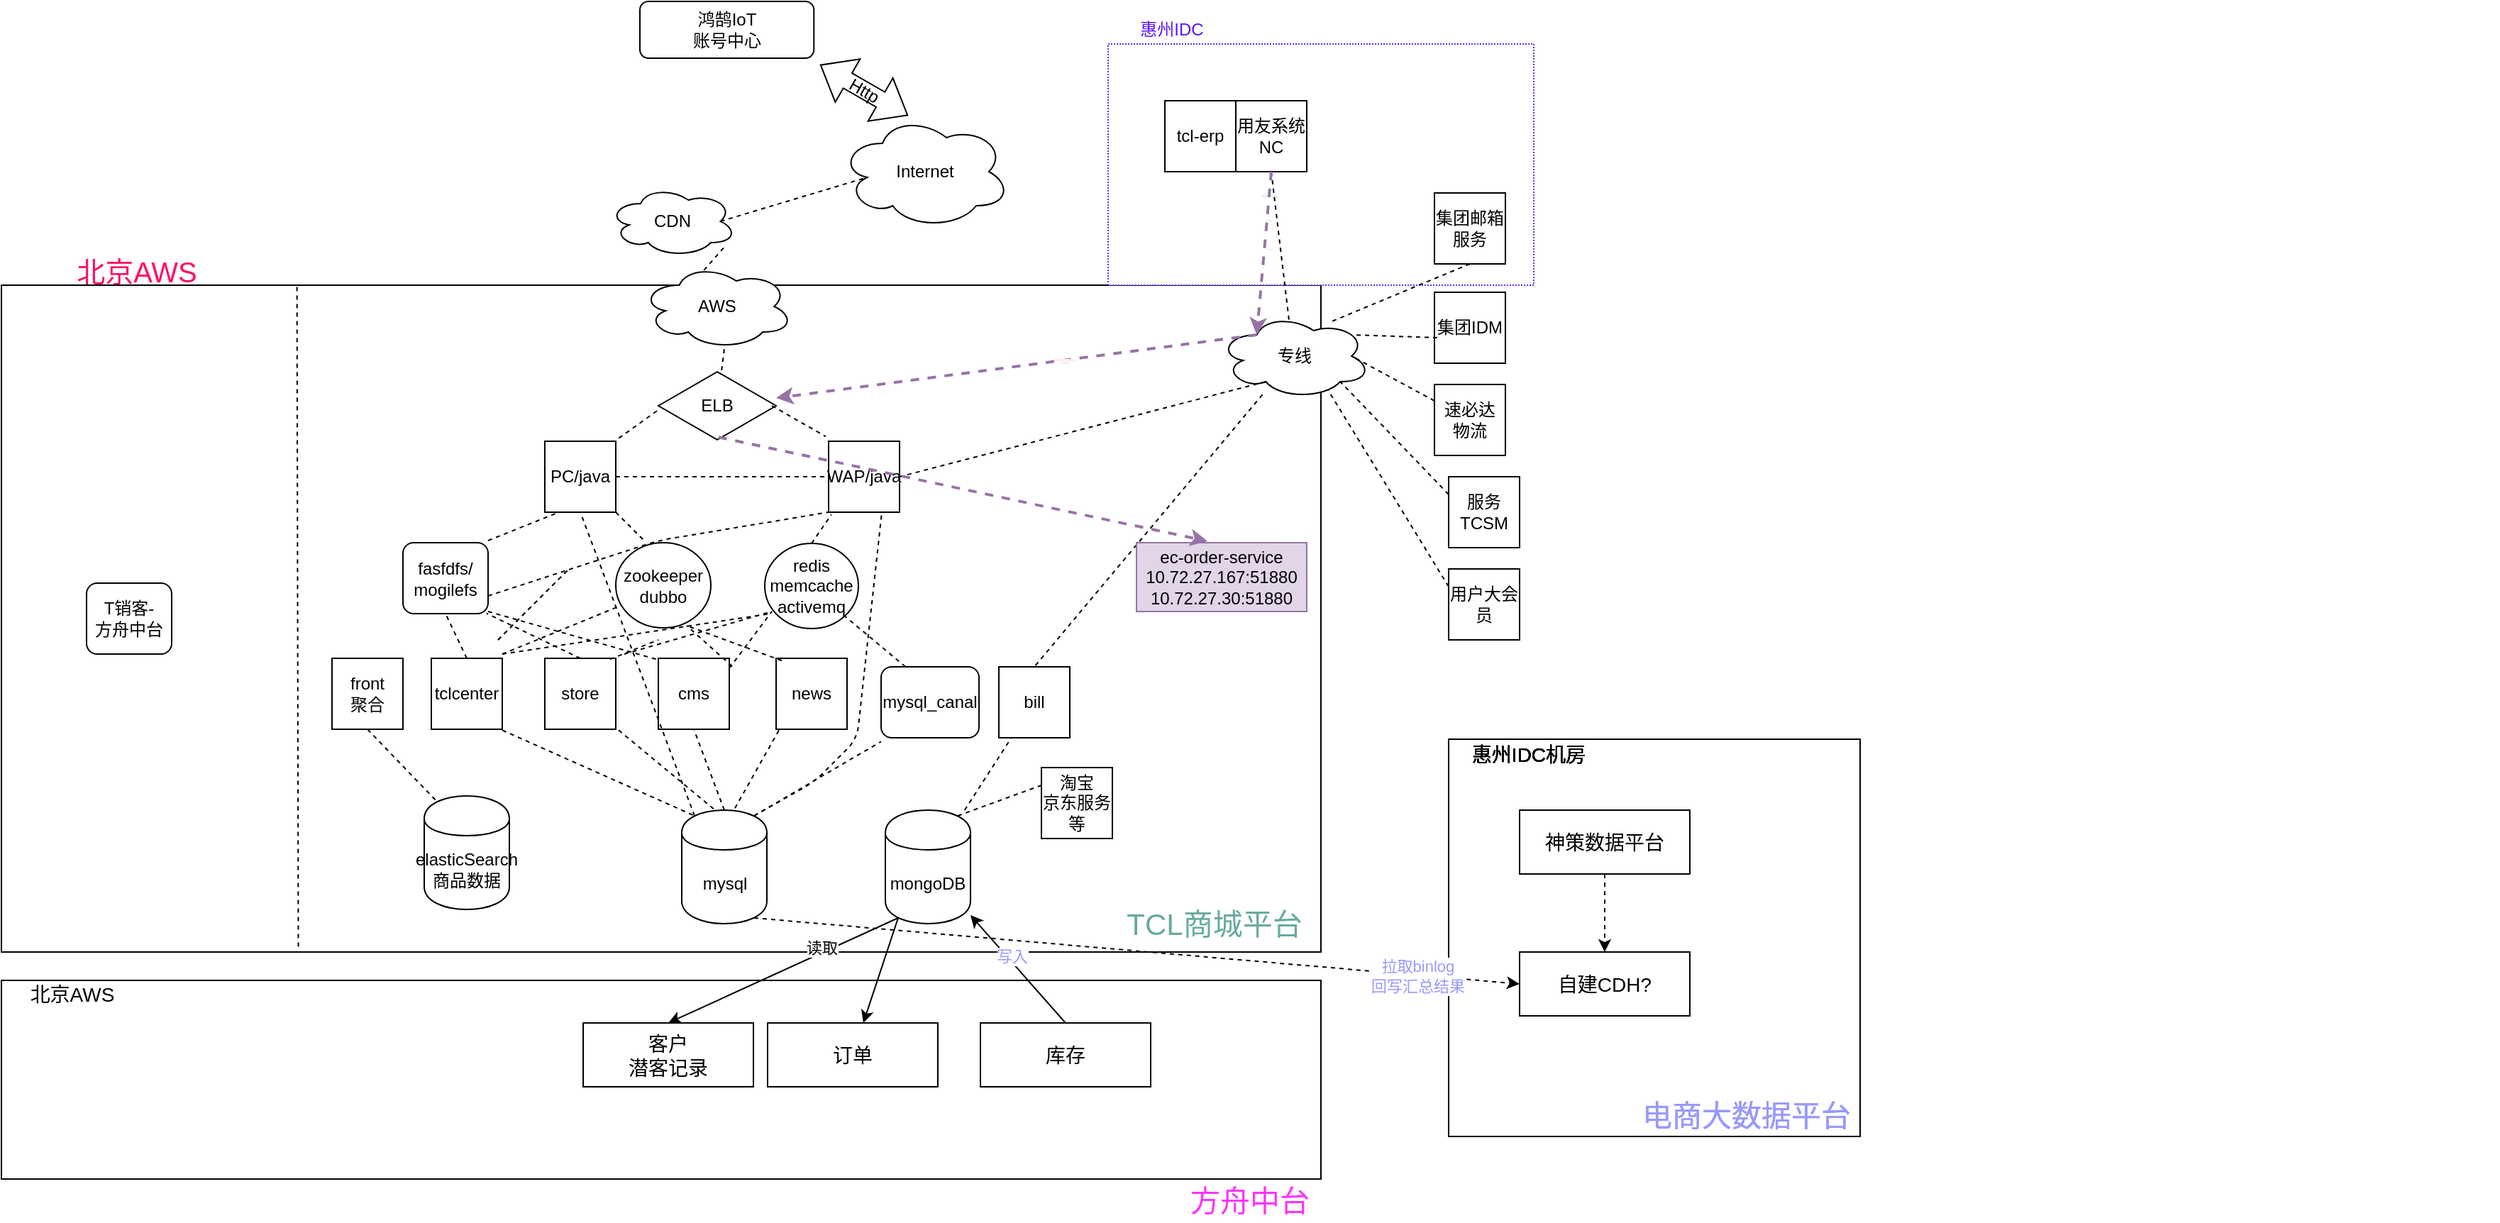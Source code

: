 <mxfile version="14.8.4" type="github">
  <diagram id="k10aq-g7K9LFAS-3bxan" name="Page-1">
    <mxGraphModel dx="3761" dy="762" grid="1" gridSize="10" guides="1" tooltips="1" connect="1" arrows="1" fold="1" page="1" pageScale="1" pageWidth="2339" pageHeight="3300" math="0" shadow="0">
      <root>
        <mxCell id="0" />
        <mxCell id="1" parent="0" />
        <mxCell id="mWQg-c3L3RKxZoz01WHH-6" value="" style="group" vertex="1" connectable="0" parent="1">
          <mxGeometry x="860" y="850" width="630" height="220" as="geometry" />
        </mxCell>
        <mxCell id="mWQg-c3L3RKxZoz01WHH-7" value="" style="group" vertex="1" connectable="0" parent="mWQg-c3L3RKxZoz01WHH-6">
          <mxGeometry x="-110" y="-100" width="300" height="290" as="geometry" />
        </mxCell>
        <mxCell id="mWQg-c3L3RKxZoz01WHH-11" value="客户&lt;br&gt;潜客记录" style="rounded=0;whiteSpace=wrap;html=1;fontSize=14;" vertex="1" parent="mWQg-c3L3RKxZoz01WHH-7">
          <mxGeometry x="132.258" y="62.143" width="38.71" height="93.214" as="geometry" />
        </mxCell>
        <mxCell id="mWQg-c3L3RKxZoz01WHH-14" value="" style="group" vertex="1" connectable="0" parent="mWQg-c3L3RKxZoz01WHH-7">
          <mxGeometry width="300" height="290" as="geometry" />
        </mxCell>
        <mxCell id="mWQg-c3L3RKxZoz01WHH-34" value="" style="group" vertex="1" connectable="0" parent="mWQg-c3L3RKxZoz01WHH-14">
          <mxGeometry width="290" height="290" as="geometry" />
        </mxCell>
        <mxCell id="mWQg-c3L3RKxZoz01WHH-33" value="" style="group" vertex="1" connectable="0" parent="mWQg-c3L3RKxZoz01WHH-34">
          <mxGeometry width="290" height="290" as="geometry" />
        </mxCell>
        <mxCell id="mWQg-c3L3RKxZoz01WHH-8" value="" style="rounded=0;whiteSpace=wrap;html=1;" vertex="1" parent="mWQg-c3L3RKxZoz01WHH-33">
          <mxGeometry y="10" width="290" height="280" as="geometry" />
        </mxCell>
        <mxCell id="mWQg-c3L3RKxZoz01WHH-32" value="惠州IDC机房" style="text;html=1;strokeColor=none;fillColor=none;align=center;verticalAlign=middle;whiteSpace=wrap;rounded=0;fontSize=14;" vertex="1" parent="mWQg-c3L3RKxZoz01WHH-33">
          <mxGeometry x="3.22" width="106.78" height="41.43" as="geometry" />
        </mxCell>
        <mxCell id="mWQg-c3L3RKxZoz01WHH-20" value="&lt;font&gt;电商大数据平台&lt;/font&gt;" style="text;html=1;strokeColor=none;fillColor=none;align=center;verticalAlign=middle;whiteSpace=wrap;rounded=0;fontSize=21;fontColor=#9999FF;" vertex="1" parent="mWQg-c3L3RKxZoz01WHH-34">
          <mxGeometry x="130" y="260" width="160" height="30" as="geometry" />
        </mxCell>
        <mxCell id="mWQg-c3L3RKxZoz01WHH-9" value="惠州IDC机房" style="text;html=1;strokeColor=none;fillColor=none;align=center;verticalAlign=middle;whiteSpace=wrap;rounded=0;fontSize=14;" vertex="1" parent="mWQg-c3L3RKxZoz01WHH-14">
          <mxGeometry x="3.22" width="106.78" height="41.43" as="geometry" />
        </mxCell>
        <mxCell id="mWQg-c3L3RKxZoz01WHH-13" value="&lt;font&gt;电商大数据平台&lt;/font&gt;" style="text;html=1;strokeColor=none;fillColor=none;align=center;verticalAlign=middle;whiteSpace=wrap;rounded=0;fontSize=21;fontColor=#9999FF;" vertex="1" parent="mWQg-c3L3RKxZoz01WHH-14">
          <mxGeometry x="130" y="260" width="160" height="30" as="geometry" />
        </mxCell>
        <mxCell id="mWQg-c3L3RKxZoz01WHH-16" value="惠州IDC机房" style="text;html=1;strokeColor=none;fillColor=none;align=center;verticalAlign=middle;whiteSpace=wrap;rounded=0;fontSize=14;" vertex="1" parent="mWQg-c3L3RKxZoz01WHH-14">
          <mxGeometry x="3.22" width="106.78" height="41.43" as="geometry" />
        </mxCell>
        <mxCell id="mWQg-c3L3RKxZoz01WHH-17" value="惠州IDC机房" style="text;html=1;strokeColor=none;fillColor=none;align=center;verticalAlign=middle;whiteSpace=wrap;rounded=0;fontSize=14;" vertex="1" parent="mWQg-c3L3RKxZoz01WHH-14">
          <mxGeometry x="3.22" width="106.78" height="41.43" as="geometry" />
        </mxCell>
        <mxCell id="mWQg-c3L3RKxZoz01WHH-18" value="&lt;font&gt;电商大数据平台&lt;/font&gt;" style="text;html=1;strokeColor=none;fillColor=none;align=center;verticalAlign=middle;whiteSpace=wrap;rounded=0;fontSize=21;fontColor=#9999FF;" vertex="1" parent="mWQg-c3L3RKxZoz01WHH-14">
          <mxGeometry x="130" y="260" width="160" height="30" as="geometry" />
        </mxCell>
        <mxCell id="mWQg-c3L3RKxZoz01WHH-19" value="惠州IDC机房" style="text;html=1;strokeColor=none;fillColor=none;align=center;verticalAlign=middle;whiteSpace=wrap;rounded=0;fontSize=14;" vertex="1" parent="mWQg-c3L3RKxZoz01WHH-14">
          <mxGeometry x="3.22" width="106.78" height="41.43" as="geometry" />
        </mxCell>
        <mxCell id="mWQg-c3L3RKxZoz01WHH-21" value="神策数据平台" style="rounded=0;whiteSpace=wrap;html=1;fontSize=14;" vertex="1" parent="mWQg-c3L3RKxZoz01WHH-14">
          <mxGeometry x="50" y="60" width="120" height="45" as="geometry" />
        </mxCell>
        <mxCell id="mWQg-c3L3RKxZoz01WHH-22" value="自建CDH?" style="rounded=0;whiteSpace=wrap;html=1;fontSize=14;" vertex="1" parent="mWQg-c3L3RKxZoz01WHH-14">
          <mxGeometry x="50" y="160" width="120" height="45" as="geometry" />
        </mxCell>
        <mxCell id="mWQg-c3L3RKxZoz01WHH-27" value="" style="endArrow=classic;html=1;dashed=1;fontColor=#9999FF;exitX=0.5;exitY=1;exitDx=0;exitDy=0;entryX=0.5;entryY=0;entryDx=0;entryDy=0;" edge="1" parent="mWQg-c3L3RKxZoz01WHH-14" source="mWQg-c3L3RKxZoz01WHH-21" target="mWQg-c3L3RKxZoz01WHH-22">
          <mxGeometry width="50" height="50" relative="1" as="geometry">
            <mxPoint x="-130" y="-60" as="sourcePoint" />
            <mxPoint x="120" y="170" as="targetPoint" />
          </mxGeometry>
        </mxCell>
        <mxCell id="q3AlG7B8qne-3LAj6qhP-90" value="" style="group" parent="1" vertex="1" connectable="0">
          <mxGeometry x="-270" y="930" width="930" height="170" as="geometry" />
        </mxCell>
        <mxCell id="q3AlG7B8qne-3LAj6qhP-98" value="" style="group" parent="q3AlG7B8qne-3LAj6qhP-90" vertex="1" connectable="0">
          <mxGeometry width="930" height="140" as="geometry" />
        </mxCell>
        <mxCell id="q3AlG7B8qne-3LAj6qhP-88" value="" style="rounded=0;whiteSpace=wrap;html=1;" parent="q3AlG7B8qne-3LAj6qhP-98" vertex="1">
          <mxGeometry width="930" height="140" as="geometry" />
        </mxCell>
        <mxCell id="q3AlG7B8qne-3LAj6qhP-97" value="北京AWS" style="text;html=1;strokeColor=none;fillColor=none;align=center;verticalAlign=middle;whiteSpace=wrap;rounded=0;fontSize=14;" parent="q3AlG7B8qne-3LAj6qhP-98" vertex="1">
          <mxGeometry x="10" width="80" height="20" as="geometry" />
        </mxCell>
        <mxCell id="mWQg-c3L3RKxZoz01WHH-2" value="订单" style="rounded=0;whiteSpace=wrap;html=1;fontSize=14;" vertex="1" parent="q3AlG7B8qne-3LAj6qhP-98">
          <mxGeometry x="540" y="30" width="120" height="45" as="geometry" />
        </mxCell>
        <mxCell id="mWQg-c3L3RKxZoz01WHH-1" value="客户&lt;br&gt;潜客记录" style="rounded=0;whiteSpace=wrap;html=1;fontSize=14;" vertex="1" parent="q3AlG7B8qne-3LAj6qhP-98">
          <mxGeometry x="410" y="30" width="120" height="45" as="geometry" />
        </mxCell>
        <mxCell id="q3AlG7B8qne-3LAj6qhP-96" value="库存" style="rounded=0;whiteSpace=wrap;html=1;fontSize=14;" parent="q3AlG7B8qne-3LAj6qhP-98" vertex="1">
          <mxGeometry x="690" y="30" width="120" height="45" as="geometry" />
        </mxCell>
        <mxCell id="q3AlG7B8qne-3LAj6qhP-89" value="&lt;font color=&quot;#ff33ff&quot;&gt;方舟中台&lt;/font&gt;" style="text;html=1;strokeColor=none;fillColor=none;align=center;verticalAlign=middle;whiteSpace=wrap;rounded=0;fontSize=21;" parent="q3AlG7B8qne-3LAj6qhP-90" vertex="1">
          <mxGeometry x="830" y="140" width="100" height="30" as="geometry" />
        </mxCell>
        <mxCell id="q3AlG7B8qne-3LAj6qhP-2" value="" style="group" parent="1" vertex="1" connectable="0">
          <mxGeometry x="-270" y="420" width="950" height="490" as="geometry" />
        </mxCell>
        <mxCell id="q3AlG7B8qne-3LAj6qhP-4" value="&lt;font style=&quot;font-size: 20px&quot; color=&quot;#ff0d66&quot;&gt;北京AWS&lt;/font&gt;" style="text;html=1;strokeColor=none;fillColor=none;align=center;verticalAlign=middle;whiteSpace=wrap;rounded=0;dashed=1;dashPattern=1 1;" parent="q3AlG7B8qne-3LAj6qhP-2" vertex="1">
          <mxGeometry width="191.096" height="20" as="geometry" />
        </mxCell>
        <mxCell id="q3AlG7B8qne-3LAj6qhP-6" value="MQ &amp;amp; Http" style="html=1;shadow=0;dashed=0;align=center;verticalAlign=middle;shape=mxgraph.arrows2.twoWayArrow;dy=0.65;dx=22;" parent="q3AlG7B8qne-3LAj6qhP-2" vertex="1">
          <mxGeometry x="160" y="237.5" width="80" height="35" as="geometry" />
        </mxCell>
        <mxCell id="q3AlG7B8qne-3LAj6qhP-93" value="" style="group" parent="q3AlG7B8qne-3LAj6qhP-2" vertex="1" connectable="0">
          <mxGeometry y="20" width="950" height="470" as="geometry" />
        </mxCell>
        <mxCell id="q3AlG7B8qne-3LAj6qhP-3" value="" style="verticalLabelPosition=bottom;verticalAlign=top;html=1;shape=mxgraph.basic.rect;fillColor=#ffffff;fillColor2=none;strokeColor=#000000;strokeWidth=1;size=20;indent=5;" parent="q3AlG7B8qne-3LAj6qhP-93" vertex="1">
          <mxGeometry width="930" height="470" as="geometry" />
        </mxCell>
        <mxCell id="q3AlG7B8qne-3LAj6qhP-91" value="&lt;font color=&quot;#67ab9f&quot;&gt;TCL商城平台&lt;/font&gt;" style="text;html=1;strokeColor=none;fillColor=none;align=center;verticalAlign=middle;whiteSpace=wrap;rounded=0;fontSize=21;" parent="q3AlG7B8qne-3LAj6qhP-93" vertex="1">
          <mxGeometry x="760" y="440" width="190" height="20" as="geometry" />
        </mxCell>
        <mxCell id="q3AlG7B8qne-3LAj6qhP-5" value="" style="endArrow=none;dashed=1;html=1;entryX=0.224;entryY=0.001;entryDx=0;entryDy=0;entryPerimeter=0;exitX=0.225;exitY=0.992;exitDx=0;exitDy=0;exitPerimeter=0;" parent="q3AlG7B8qne-3LAj6qhP-93" source="q3AlG7B8qne-3LAj6qhP-3" target="q3AlG7B8qne-3LAj6qhP-3" edge="1">
          <mxGeometry width="50" height="50" relative="1" as="geometry">
            <mxPoint x="208" y="480" as="sourcePoint" />
            <mxPoint x="-30" y="200" as="targetPoint" />
          </mxGeometry>
        </mxCell>
        <mxCell id="q3AlG7B8qne-3LAj6qhP-7" value="" style="group" parent="1" vertex="1" connectable="0">
          <mxGeometry x="510" y="250" width="300" height="190" as="geometry" />
        </mxCell>
        <mxCell id="q3AlG7B8qne-3LAj6qhP-8" value="" style="rounded=0;whiteSpace=wrap;html=1;align=right;strokeColor=#5533FF;dashed=1;dashPattern=1 1;" parent="q3AlG7B8qne-3LAj6qhP-7" vertex="1">
          <mxGeometry y="20" width="300" height="170" as="geometry" />
        </mxCell>
        <mxCell id="q3AlG7B8qne-3LAj6qhP-9" value="&lt;font color=&quot;#5b14ff&quot;&gt;惠州IDC&lt;/font&gt;" style="text;html=1;strokeColor=none;fillColor=none;align=center;verticalAlign=middle;whiteSpace=wrap;rounded=0;dashed=1;dashPattern=1 1;" parent="q3AlG7B8qne-3LAj6qhP-7" vertex="1">
          <mxGeometry width="90" height="20" as="geometry" />
        </mxCell>
        <mxCell id="q3AlG7B8qne-3LAj6qhP-10" value="Internet" style="ellipse;shape=cloud;whiteSpace=wrap;html=1;" parent="1" vertex="1">
          <mxGeometry x="321" y="320" width="120" height="80" as="geometry" />
        </mxCell>
        <mxCell id="q3AlG7B8qne-3LAj6qhP-11" value="CDN" style="ellipse;shape=cloud;whiteSpace=wrap;html=1;" parent="1" vertex="1">
          <mxGeometry x="158" y="370" width="90" height="50" as="geometry" />
        </mxCell>
        <mxCell id="q3AlG7B8qne-3LAj6qhP-12" value="AWS" style="ellipse;shape=cloud;whiteSpace=wrap;html=1;" parent="1" vertex="1">
          <mxGeometry x="181" y="425" width="107" height="60" as="geometry" />
        </mxCell>
        <mxCell id="q3AlG7B8qne-3LAj6qhP-13" value="PC/java" style="whiteSpace=wrap;html=1;aspect=fixed;" parent="1" vertex="1">
          <mxGeometry x="113" y="550" width="50" height="50" as="geometry" />
        </mxCell>
        <mxCell id="q3AlG7B8qne-3LAj6qhP-14" value="WAP/java" style="whiteSpace=wrap;html=1;aspect=fixed;" parent="1" vertex="1">
          <mxGeometry x="313" y="550" width="50" height="50" as="geometry" />
        </mxCell>
        <mxCell id="q3AlG7B8qne-3LAj6qhP-15" value="tclcenter" style="whiteSpace=wrap;html=1;aspect=fixed;" parent="1" vertex="1">
          <mxGeometry x="33" y="703" width="50" height="50" as="geometry" />
        </mxCell>
        <mxCell id="q3AlG7B8qne-3LAj6qhP-16" value="ELB" style="html=1;whiteSpace=wrap;aspect=fixed;shape=isoRectangle;" parent="1" vertex="1">
          <mxGeometry x="193" y="500" width="83" height="50" as="geometry" />
        </mxCell>
        <mxCell id="q3AlG7B8qne-3LAj6qhP-17" value="mysql" style="shape=cylinder;whiteSpace=wrap;html=1;boundedLbl=1;backgroundOutline=1;" parent="1" vertex="1">
          <mxGeometry x="209.5" y="810" width="60" height="80" as="geometry" />
        </mxCell>
        <mxCell id="q3AlG7B8qne-3LAj6qhP-18" value="store" style="whiteSpace=wrap;html=1;aspect=fixed;" parent="1" vertex="1">
          <mxGeometry x="113" y="703" width="50" height="50" as="geometry" />
        </mxCell>
        <mxCell id="q3AlG7B8qne-3LAj6qhP-19" value="cms" style="whiteSpace=wrap;html=1;aspect=fixed;" parent="1" vertex="1">
          <mxGeometry x="193" y="703" width="50" height="50" as="geometry" />
        </mxCell>
        <mxCell id="q3AlG7B8qne-3LAj6qhP-20" value="news" style="whiteSpace=wrap;html=1;aspect=fixed;" parent="1" vertex="1">
          <mxGeometry x="276" y="703" width="50" height="50" as="geometry" />
        </mxCell>
        <mxCell id="q3AlG7B8qne-3LAj6qhP-21" value="zookeeper&lt;br&gt;dubbo&lt;br&gt;" style="ellipse;whiteSpace=wrap;html=1;" parent="1" vertex="1">
          <mxGeometry x="163" y="621.5" width="67" height="60" as="geometry" />
        </mxCell>
        <mxCell id="q3AlG7B8qne-3LAj6qhP-22" value="redis&lt;br&gt;memcache&lt;br&gt;activemq&lt;br&gt;" style="ellipse;whiteSpace=wrap;html=1;" parent="1" vertex="1">
          <mxGeometry x="268" y="622" width="66" height="60" as="geometry" />
        </mxCell>
        <mxCell id="q3AlG7B8qne-3LAj6qhP-23" value="" style="endArrow=none;dashed=1;html=1;exitX=1;exitY=1;exitDx=0;exitDy=0;exitPerimeter=0;" parent="1" source="q3AlG7B8qne-3LAj6qhP-13" edge="1">
          <mxGeometry width="50" height="50" relative="1" as="geometry">
            <mxPoint x="163" y="650" as="sourcePoint" />
            <mxPoint x="183" y="620" as="targetPoint" />
          </mxGeometry>
        </mxCell>
        <mxCell id="q3AlG7B8qne-3LAj6qhP-24" value="" style="endArrow=none;dashed=1;html=1;entryX=0.04;entryY=1.033;entryDx=0;entryDy=0;entryPerimeter=0;exitX=0.5;exitY=0;exitDx=0;exitDy=0;" parent="1" source="q3AlG7B8qne-3LAj6qhP-22" target="q3AlG7B8qne-3LAj6qhP-14" edge="1">
          <mxGeometry width="50" height="50" relative="1" as="geometry">
            <mxPoint x="301" y="600.789" as="sourcePoint" />
            <mxPoint x="301" y="550.789" as="targetPoint" />
          </mxGeometry>
        </mxCell>
        <mxCell id="q3AlG7B8qne-3LAj6qhP-25" value="" style="endArrow=none;dashed=1;html=1;entryX=0.06;entryY=0.736;entryDx=0;entryDy=0;entryPerimeter=0;" parent="1" target="q3AlG7B8qne-3LAj6qhP-21" edge="1">
          <mxGeometry width="50" height="50" relative="1" as="geometry">
            <mxPoint x="83" y="700" as="sourcePoint" />
            <mxPoint x="133" y="650" as="targetPoint" />
          </mxGeometry>
        </mxCell>
        <mxCell id="q3AlG7B8qne-3LAj6qhP-26" value="" style="endArrow=none;dashed=1;html=1;entryX=0.045;entryY=0.828;entryDx=0;entryDy=0;entryPerimeter=0;" parent="1" target="q3AlG7B8qne-3LAj6qhP-22" edge="1">
          <mxGeometry width="50" height="50" relative="1" as="geometry">
            <mxPoint x="83" y="700" as="sourcePoint" />
            <mxPoint x="177" y="676" as="targetPoint" />
          </mxGeometry>
        </mxCell>
        <mxCell id="q3AlG7B8qne-3LAj6qhP-27" value="" style="endArrow=none;dashed=1;html=1;exitX=0.92;exitY=0.013;exitDx=0;exitDy=0;exitPerimeter=0;" parent="1" source="q3AlG7B8qne-3LAj6qhP-18" edge="1">
          <mxGeometry width="50" height="50" relative="1" as="geometry">
            <mxPoint x="143" y="720" as="sourcePoint" />
            <mxPoint x="193" y="690" as="targetPoint" />
          </mxGeometry>
        </mxCell>
        <mxCell id="q3AlG7B8qne-3LAj6qhP-28" value="" style="endArrow=none;dashed=1;html=1;" parent="1" edge="1">
          <mxGeometry width="50" height="50" relative="1" as="geometry">
            <mxPoint x="169" y="700" as="sourcePoint" />
            <mxPoint x="273" y="670" as="targetPoint" />
          </mxGeometry>
        </mxCell>
        <mxCell id="q3AlG7B8qne-3LAj6qhP-29" value="" style="endArrow=none;dashed=1;html=1;exitX=0.08;exitY=0.033;exitDx=0;exitDy=0;exitPerimeter=0;" parent="1" source="q3AlG7B8qne-3LAj6qhP-20" edge="1">
          <mxGeometry width="50" height="50" relative="1" as="geometry">
            <mxPoint x="313" y="710" as="sourcePoint" />
            <mxPoint x="213" y="680" as="targetPoint" />
          </mxGeometry>
        </mxCell>
        <mxCell id="q3AlG7B8qne-3LAj6qhP-30" value="" style="endArrow=none;dashed=1;html=1;" parent="1" edge="1">
          <mxGeometry width="50" height="50" relative="1" as="geometry">
            <mxPoint x="243" y="710" as="sourcePoint" />
            <mxPoint x="273" y="670" as="targetPoint" />
          </mxGeometry>
        </mxCell>
        <mxCell id="q3AlG7B8qne-3LAj6qhP-31" value="" style="endArrow=none;dashed=1;html=1;exitX=1.04;exitY=0.113;exitDx=0;exitDy=0;exitPerimeter=0;" parent="1" source="q3AlG7B8qne-3LAj6qhP-19" edge="1">
          <mxGeometry width="50" height="50" relative="1" as="geometry">
            <mxPoint x="223" y="740" as="sourcePoint" />
            <mxPoint x="213" y="680" as="targetPoint" />
          </mxGeometry>
        </mxCell>
        <mxCell id="q3AlG7B8qne-3LAj6qhP-32" value="mysql_canal" style="rounded=1;whiteSpace=wrap;html=1;" parent="1" vertex="1">
          <mxGeometry x="350" y="709" width="69" height="50" as="geometry" />
        </mxCell>
        <mxCell id="q3AlG7B8qne-3LAj6qhP-33" value="" style="endArrow=none;dashed=1;html=1;exitX=1;exitY=1.013;exitDx=0;exitDy=0;exitPerimeter=0;entryX=0.15;entryY=0.05;entryDx=0;entryDy=0;entryPerimeter=0;" parent="1" source="q3AlG7B8qne-3LAj6qhP-15" target="q3AlG7B8qne-3LAj6qhP-17" edge="1">
          <mxGeometry width="50" height="50" relative="1" as="geometry">
            <mxPoint x="113" y="850" as="sourcePoint" />
            <mxPoint x="163" y="800" as="targetPoint" />
          </mxGeometry>
        </mxCell>
        <mxCell id="q3AlG7B8qne-3LAj6qhP-34" value="" style="endArrow=none;dashed=1;html=1;entryX=0.5;entryY=1;entryDx=0;entryDy=0;exitX=0.5;exitY=0;exitDx=0;exitDy=0;" parent="1" source="q3AlG7B8qne-3LAj6qhP-17" target="q3AlG7B8qne-3LAj6qhP-19" edge="1">
          <mxGeometry width="50" height="50" relative="1" as="geometry">
            <mxPoint x="213" y="800" as="sourcePoint" />
            <mxPoint x="263" y="750" as="targetPoint" />
          </mxGeometry>
        </mxCell>
        <mxCell id="q3AlG7B8qne-3LAj6qhP-35" value="" style="endArrow=none;dashed=1;html=1;exitX=0.625;exitY=-0.017;exitDx=0;exitDy=0;exitPerimeter=0;entryX=0.04;entryY=1.013;entryDx=0;entryDy=0;entryPerimeter=0;" parent="1" source="q3AlG7B8qne-3LAj6qhP-17" target="q3AlG7B8qne-3LAj6qhP-20" edge="1">
          <mxGeometry width="50" height="50" relative="1" as="geometry">
            <mxPoint x="263" y="800" as="sourcePoint" />
            <mxPoint x="273" y="760" as="targetPoint" />
          </mxGeometry>
        </mxCell>
        <mxCell id="q3AlG7B8qne-3LAj6qhP-36" value="" style="endArrow=none;dashed=1;html=1;exitX=1.04;exitY=1.013;exitDx=0;exitDy=0;exitPerimeter=0;" parent="1" source="q3AlG7B8qne-3LAj6qhP-18" edge="1">
          <mxGeometry width="50" height="50" relative="1" as="geometry">
            <mxPoint x="163" y="800" as="sourcePoint" />
            <mxPoint x="233" y="810" as="targetPoint" />
          </mxGeometry>
        </mxCell>
        <mxCell id="q3AlG7B8qne-3LAj6qhP-37" value="" style="endArrow=none;dashed=1;html=1;exitX=0.85;exitY=0.05;exitDx=0;exitDy=0;entryX=0;entryY=1.053;entryDx=0;entryDy=0;entryPerimeter=0;exitPerimeter=0;" parent="1" source="q3AlG7B8qne-3LAj6qhP-17" target="q3AlG7B8qne-3LAj6qhP-32" edge="1">
          <mxGeometry width="50" height="50" relative="1" as="geometry">
            <mxPoint x="273" y="860" as="sourcePoint" />
            <mxPoint x="323" y="810" as="targetPoint" />
          </mxGeometry>
        </mxCell>
        <mxCell id="q3AlG7B8qne-3LAj6qhP-38" value="" style="endArrow=none;dashed=1;html=1;entryX=1;entryY=1;entryDx=0;entryDy=0;exitX=0.25;exitY=0;exitDx=0;exitDy=0;" parent="1" source="q3AlG7B8qne-3LAj6qhP-32" target="q3AlG7B8qne-3LAj6qhP-22" edge="1">
          <mxGeometry width="50" height="50" relative="1" as="geometry">
            <mxPoint x="423" y="730" as="sourcePoint" />
            <mxPoint x="473" y="680" as="targetPoint" />
          </mxGeometry>
        </mxCell>
        <mxCell id="q3AlG7B8qne-3LAj6qhP-39" value="fasfdfs/&lt;br&gt;mogilefs" style="rounded=1;whiteSpace=wrap;html=1;" parent="1" vertex="1">
          <mxGeometry x="13" y="621.5" width="60" height="50" as="geometry" />
        </mxCell>
        <mxCell id="q3AlG7B8qne-3LAj6qhP-40" value="" style="endArrow=none;dashed=1;html=1;" parent="1" edge="1">
          <mxGeometry width="50" height="50" relative="1" as="geometry">
            <mxPoint x="73" y="620" as="sourcePoint" />
            <mxPoint x="123" y="600" as="targetPoint" />
          </mxGeometry>
        </mxCell>
        <mxCell id="q3AlG7B8qne-3LAj6qhP-41" value="" style="endArrow=none;dashed=1;html=1;exitX=1;exitY=0.75;exitDx=0;exitDy=0;" parent="1" source="q3AlG7B8qne-3LAj6qhP-39" edge="1">
          <mxGeometry width="50" height="50" relative="1" as="geometry">
            <mxPoint x="283" y="630" as="sourcePoint" />
            <mxPoint x="313" y="600" as="targetPoint" />
            <Array as="points">
              <mxPoint x="193" y="620" />
            </Array>
          </mxGeometry>
        </mxCell>
        <mxCell id="q3AlG7B8qne-3LAj6qhP-42" value="" style="endArrow=none;dashed=1;html=1;entryX=0.5;entryY=1;entryDx=0;entryDy=0;exitX=0.5;exitY=0;exitDx=0;exitDy=0;" parent="1" source="q3AlG7B8qne-3LAj6qhP-15" target="q3AlG7B8qne-3LAj6qhP-39" edge="1">
          <mxGeometry width="50" height="50" relative="1" as="geometry">
            <mxPoint x="43" y="730" as="sourcePoint" />
            <mxPoint x="93" y="680" as="targetPoint" />
          </mxGeometry>
        </mxCell>
        <mxCell id="q3AlG7B8qne-3LAj6qhP-43" value="" style="endArrow=none;dashed=1;html=1;entryX=0.983;entryY=0.997;entryDx=0;entryDy=0;entryPerimeter=0;exitX=0.5;exitY=0;exitDx=0;exitDy=0;" parent="1" source="q3AlG7B8qne-3LAj6qhP-18" target="q3AlG7B8qne-3LAj6qhP-39" edge="1">
          <mxGeometry width="50" height="50" relative="1" as="geometry">
            <mxPoint x="73" y="710" as="sourcePoint" />
            <mxPoint x="123" y="660" as="targetPoint" />
          </mxGeometry>
        </mxCell>
        <mxCell id="q3AlG7B8qne-3LAj6qhP-44" value="" style="endArrow=none;dashed=1;html=1;exitX=1;exitY=0.97;exitDx=0;exitDy=0;exitPerimeter=0;entryX=0.02;entryY=0.027;entryDx=0;entryDy=0;entryPerimeter=0;" parent="1" source="q3AlG7B8qne-3LAj6qhP-39" target="q3AlG7B8qne-3LAj6qhP-19" edge="1">
          <mxGeometry width="50" height="50" relative="1" as="geometry">
            <mxPoint x="93" y="680" as="sourcePoint" />
            <mxPoint x="143" y="630" as="targetPoint" />
          </mxGeometry>
        </mxCell>
        <mxCell id="q3AlG7B8qne-3LAj6qhP-45" value="" style="endArrow=none;dashed=1;html=1;exitX=1;exitY=0.5;exitDx=0;exitDy=0;entryX=0;entryY=0.5;entryDx=0;entryDy=0;" parent="1" source="q3AlG7B8qne-3LAj6qhP-13" target="q3AlG7B8qne-3LAj6qhP-14" edge="1">
          <mxGeometry width="50" height="50" relative="1" as="geometry">
            <mxPoint x="203" y="600" as="sourcePoint" />
            <mxPoint x="253" y="550" as="targetPoint" />
          </mxGeometry>
        </mxCell>
        <mxCell id="q3AlG7B8qne-3LAj6qhP-46" value="" style="endArrow=none;dashed=1;html=1;exitX=0.875;exitY=0.5;exitDx=0;exitDy=0;exitPerimeter=0;entryX=0.16;entryY=0.55;entryDx=0;entryDy=0;entryPerimeter=0;" parent="1" source="q3AlG7B8qne-3LAj6qhP-11" target="q3AlG7B8qne-3LAj6qhP-10" edge="1">
          <mxGeometry width="50" height="50" relative="1" as="geometry">
            <mxPoint x="248" y="420" as="sourcePoint" />
            <mxPoint x="298" y="370" as="targetPoint" />
          </mxGeometry>
        </mxCell>
        <mxCell id="q3AlG7B8qne-3LAj6qhP-47" value="" style="endArrow=none;dashed=1;html=1;entryX=0.4;entryY=0.1;entryDx=0;entryDy=0;entryPerimeter=0;exitX=0.9;exitY=0.873;exitDx=0;exitDy=0;exitPerimeter=0;" parent="1" source="q3AlG7B8qne-3LAj6qhP-11" target="q3AlG7B8qne-3LAj6qhP-12" edge="1">
          <mxGeometry width="50" height="50" relative="1" as="geometry">
            <mxPoint x="238" y="450" as="sourcePoint" />
            <mxPoint x="288" y="400" as="targetPoint" />
          </mxGeometry>
        </mxCell>
        <mxCell id="q3AlG7B8qne-3LAj6qhP-48" value="" style="endArrow=none;dashed=1;html=1;entryX=0.55;entryY=0.95;entryDx=0;entryDy=0;entryPerimeter=0;" parent="1" source="q3AlG7B8qne-3LAj6qhP-16" target="q3AlG7B8qne-3LAj6qhP-12" edge="1">
          <mxGeometry width="50" height="50" relative="1" as="geometry">
            <mxPoint x="288" y="530" as="sourcePoint" />
            <mxPoint x="338" y="480" as="targetPoint" />
          </mxGeometry>
        </mxCell>
        <mxCell id="q3AlG7B8qne-3LAj6qhP-49" value="" style="endArrow=none;dashed=1;html=1;entryX=1.02;entryY=-0.027;entryDx=0;entryDy=0;entryPerimeter=0;exitX=0.006;exitY=0.573;exitDx=0;exitDy=0;exitPerimeter=0;" parent="1" target="q3AlG7B8qne-3LAj6qhP-13" edge="1">
          <mxGeometry width="50" height="50" relative="1" as="geometry">
            <mxPoint x="191.998" y="528.65" as="sourcePoint" />
            <mxPoint x="120.789" y="525" as="targetPoint" />
          </mxGeometry>
        </mxCell>
        <mxCell id="q3AlG7B8qne-3LAj6qhP-50" value="" style="endArrow=none;dashed=1;html=1;exitX=0.982;exitY=0.5;exitDx=0;exitDy=0;exitPerimeter=0;entryX=-0.04;entryY=-0.067;entryDx=0;entryDy=0;entryPerimeter=0;" parent="1" target="q3AlG7B8qne-3LAj6qhP-14" edge="1">
          <mxGeometry width="50" height="50" relative="1" as="geometry">
            <mxPoint x="273.006" y="525" as="sourcePoint" />
            <mxPoint x="343" y="500" as="targetPoint" />
          </mxGeometry>
        </mxCell>
        <mxCell id="q3AlG7B8qne-3LAj6qhP-51" value="" style="endArrow=none;dashed=1;html=1;exitX=0.15;exitY=0.05;exitDx=0;exitDy=0;exitPerimeter=0;entryX=0.5;entryY=1;entryDx=0;entryDy=0;" parent="1" source="q3AlG7B8qne-3LAj6qhP-17" target="q3AlG7B8qne-3LAj6qhP-13" edge="1">
          <mxGeometry width="50" height="50" relative="1" as="geometry">
            <mxPoint x="143" y="850" as="sourcePoint" />
            <mxPoint x="113" y="820" as="targetPoint" />
          </mxGeometry>
        </mxCell>
        <mxCell id="q3AlG7B8qne-3LAj6qhP-52" value="" style="endArrow=none;dashed=1;html=1;entryX=0.75;entryY=1;entryDx=0;entryDy=0;exitX=0.85;exitY=0.05;exitDx=0;exitDy=0;exitPerimeter=0;" parent="1" source="q3AlG7B8qne-3LAj6qhP-17" target="q3AlG7B8qne-3LAj6qhP-14" edge="1">
          <mxGeometry width="50" height="50" relative="1" as="geometry">
            <mxPoint x="273" y="820" as="sourcePoint" />
            <mxPoint x="383" y="600" as="targetPoint" />
            <Array as="points">
              <mxPoint x="303" y="790" />
              <mxPoint x="333" y="760" />
            </Array>
          </mxGeometry>
        </mxCell>
        <mxCell id="q3AlG7B8qne-3LAj6qhP-53" value="mongoDB" style="shape=cylinder;whiteSpace=wrap;html=1;boundedLbl=1;backgroundOutline=1;" parent="1" vertex="1">
          <mxGeometry x="353" y="810" width="60" height="80" as="geometry" />
        </mxCell>
        <mxCell id="q3AlG7B8qne-3LAj6qhP-54" value="bill" style="whiteSpace=wrap;html=1;aspect=fixed;" parent="1" vertex="1">
          <mxGeometry x="433" y="709" width="50" height="50" as="geometry" />
        </mxCell>
        <mxCell id="q3AlG7B8qne-3LAj6qhP-55" value="淘宝&lt;br&gt;京东服务等&lt;br&gt;" style="whiteSpace=wrap;html=1;aspect=fixed;" parent="1" vertex="1">
          <mxGeometry x="463" y="780" width="50" height="50" as="geometry" />
        </mxCell>
        <mxCell id="q3AlG7B8qne-3LAj6qhP-56" value="" style="endArrow=none;dashed=1;html=1;" parent="1" source="q3AlG7B8qne-3LAj6qhP-53" target="q3AlG7B8qne-3LAj6qhP-54" edge="1">
          <mxGeometry width="50" height="50" relative="1" as="geometry">
            <mxPoint x="271" y="824" as="sourcePoint" />
            <mxPoint x="369" y="772" as="targetPoint" />
          </mxGeometry>
        </mxCell>
        <mxCell id="q3AlG7B8qne-3LAj6qhP-57" value="" style="endArrow=none;dashed=1;html=1;entryX=0;entryY=0.25;entryDx=0;entryDy=0;exitX=0.85;exitY=0.05;exitDx=0;exitDy=0;exitPerimeter=0;" parent="1" source="q3AlG7B8qne-3LAj6qhP-53" target="q3AlG7B8qne-3LAj6qhP-55" edge="1">
          <mxGeometry width="50" height="50" relative="1" as="geometry">
            <mxPoint x="418.862" y="820" as="sourcePoint" />
            <mxPoint x="451.836" y="769" as="targetPoint" />
          </mxGeometry>
        </mxCell>
        <mxCell id="q3AlG7B8qne-3LAj6qhP-58" value="elasticSearch&lt;br&gt;商品数据&lt;br&gt;" style="shape=cylinder;whiteSpace=wrap;html=1;boundedLbl=1;backgroundOutline=1;" parent="1" vertex="1">
          <mxGeometry x="28" y="800" width="60" height="80" as="geometry" />
        </mxCell>
        <mxCell id="q3AlG7B8qne-3LAj6qhP-59" value="front&lt;br&gt;聚合&lt;br&gt;" style="whiteSpace=wrap;html=1;aspect=fixed;" parent="1" vertex="1">
          <mxGeometry x="-37" y="703" width="50" height="50" as="geometry" />
        </mxCell>
        <mxCell id="q3AlG7B8qne-3LAj6qhP-60" value="" style="endArrow=none;dashed=1;html=1;entryX=0.15;entryY=0.05;entryDx=0;entryDy=0;entryPerimeter=0;exitX=0.5;exitY=1;exitDx=0;exitDy=0;" parent="1" source="q3AlG7B8qne-3LAj6qhP-59" target="q3AlG7B8qne-3LAj6qhP-58" edge="1">
          <mxGeometry width="50" height="50" relative="1" as="geometry">
            <mxPoint x="83" y="630" as="sourcePoint" />
            <mxPoint x="133" y="610" as="targetPoint" />
          </mxGeometry>
        </mxCell>
        <mxCell id="q3AlG7B8qne-3LAj6qhP-61" value="专线" style="ellipse;shape=cloud;whiteSpace=wrap;html=1;" parent="1" vertex="1">
          <mxGeometry x="588" y="460" width="107" height="60" as="geometry" />
        </mxCell>
        <mxCell id="q3AlG7B8qne-3LAj6qhP-62" value="用友系统NC" style="whiteSpace=wrap;html=1;aspect=fixed;" parent="1" vertex="1">
          <mxGeometry x="600" y="310" width="50" height="50" as="geometry" />
        </mxCell>
        <mxCell id="q3AlG7B8qne-3LAj6qhP-63" value="" style="endArrow=none;dashed=1;html=1;entryX=0.5;entryY=0;entryDx=0;entryDy=0;" parent="1" source="q3AlG7B8qne-3LAj6qhP-61" target="q3AlG7B8qne-3LAj6qhP-54" edge="1">
          <mxGeometry width="50" height="50" relative="1" as="geometry">
            <mxPoint x="493.862" y="820" as="sourcePoint" />
            <mxPoint x="526.836" y="769" as="targetPoint" />
          </mxGeometry>
        </mxCell>
        <mxCell id="q3AlG7B8qne-3LAj6qhP-64" value="" style="endArrow=none;dashed=1;html=1;exitX=0.5;exitY=1;exitDx=0;exitDy=0;entryX=0.463;entryY=0.083;entryDx=0;entryDy=0;entryPerimeter=0;" parent="1" source="q3AlG7B8qne-3LAj6qhP-62" target="q3AlG7B8qne-3LAj6qhP-61" edge="1">
          <mxGeometry width="50" height="50" relative="1" as="geometry">
            <mxPoint x="565.256" y="633.684" as="sourcePoint" />
            <mxPoint x="578" y="580" as="targetPoint" />
          </mxGeometry>
        </mxCell>
        <mxCell id="q3AlG7B8qne-3LAj6qhP-65" value="集团邮箱服务" style="whiteSpace=wrap;html=1;aspect=fixed;" parent="1" vertex="1">
          <mxGeometry x="740" y="375" width="50" height="50" as="geometry" />
        </mxCell>
        <mxCell id="q3AlG7B8qne-3LAj6qhP-66" value="" style="endArrow=none;dashed=1;html=1;exitX=0.5;exitY=1;exitDx=0;exitDy=0;entryX=0.734;entryY=0.1;entryDx=0;entryDy=0;entryPerimeter=0;" parent="1" source="q3AlG7B8qne-3LAj6qhP-65" target="q3AlG7B8qne-3LAj6qhP-61" edge="1">
          <mxGeometry width="50" height="50" relative="1" as="geometry">
            <mxPoint x="623" y="420" as="sourcePoint" />
            <mxPoint x="569" y="579" as="targetPoint" />
          </mxGeometry>
        </mxCell>
        <mxCell id="q3AlG7B8qne-3LAj6qhP-67" value="" style="endArrow=none;dashed=1;html=1;exitX=0.31;exitY=0.8;exitDx=0;exitDy=0;entryX=1;entryY=0.5;entryDx=0;entryDy=0;exitPerimeter=0;" parent="1" source="q3AlG7B8qne-3LAj6qhP-61" target="q3AlG7B8qne-3LAj6qhP-14" edge="1">
          <mxGeometry width="50" height="50" relative="1" as="geometry">
            <mxPoint x="658" y="485" as="sourcePoint" />
            <mxPoint x="598" y="580" as="targetPoint" />
          </mxGeometry>
        </mxCell>
        <mxCell id="q3AlG7B8qne-3LAj6qhP-68" value="集团IDM" style="whiteSpace=wrap;html=1;aspect=fixed;" parent="1" vertex="1">
          <mxGeometry x="740" y="445" width="50" height="50" as="geometry" />
        </mxCell>
        <mxCell id="q3AlG7B8qne-3LAj6qhP-69" value="" style="endArrow=none;dashed=1;html=1;entryX=0.88;entryY=0.25;entryDx=0;entryDy=0;exitX=0.04;exitY=0.64;exitDx=0;exitDy=0;exitPerimeter=0;entryPerimeter=0;" parent="1" source="q3AlG7B8qne-3LAj6qhP-68" target="q3AlG7B8qne-3LAj6qhP-61" edge="1">
          <mxGeometry width="50" height="50" relative="1" as="geometry">
            <mxPoint x="600.644" y="564.376" as="sourcePoint" />
            <mxPoint x="543" y="719" as="targetPoint" />
          </mxGeometry>
        </mxCell>
        <mxCell id="q3AlG7B8qne-3LAj6qhP-70" value="速必达&lt;br&gt;物流&lt;br&gt;" style="whiteSpace=wrap;html=1;aspect=fixed;" parent="1" vertex="1">
          <mxGeometry x="740" y="510" width="50" height="50" as="geometry" />
        </mxCell>
        <mxCell id="q3AlG7B8qne-3LAj6qhP-71" value="" style="endArrow=none;dashed=1;html=1;entryX=0.875;entryY=0.5;entryDx=0;entryDy=0;entryPerimeter=0;" parent="1" source="q3AlG7B8qne-3LAj6qhP-70" target="q3AlG7B8qne-3LAj6qhP-61" edge="1">
          <mxGeometry width="50" height="50" relative="1" as="geometry">
            <mxPoint x="752" y="487" as="sourcePoint" />
            <mxPoint x="660" y="530" as="targetPoint" />
          </mxGeometry>
        </mxCell>
        <mxCell id="q3AlG7B8qne-3LAj6qhP-72" value="服务TCSM&lt;br&gt;" style="whiteSpace=wrap;html=1;aspect=fixed;" parent="1" vertex="1">
          <mxGeometry x="750" y="575" width="50" height="50" as="geometry" />
        </mxCell>
        <mxCell id="q3AlG7B8qne-3LAj6qhP-73" value="" style="endArrow=none;dashed=1;html=1;entryX=0.8;entryY=0.8;entryDx=0;entryDy=0;entryPerimeter=0;exitX=0;exitY=0.25;exitDx=0;exitDy=0;" parent="1" source="q3AlG7B8qne-3LAj6qhP-72" target="q3AlG7B8qne-3LAj6qhP-61" edge="1">
          <mxGeometry width="50" height="50" relative="1" as="geometry">
            <mxPoint x="750" y="542.967" as="sourcePoint" />
            <mxPoint x="652" y="535" as="targetPoint" />
          </mxGeometry>
        </mxCell>
        <mxCell id="q3AlG7B8qne-3LAj6qhP-74" value="用户大会员&lt;br&gt;" style="whiteSpace=wrap;html=1;aspect=fixed;" parent="1" vertex="1">
          <mxGeometry x="750" y="640" width="50" height="50" as="geometry" />
        </mxCell>
        <mxCell id="q3AlG7B8qne-3LAj6qhP-75" value="" style="endArrow=none;dashed=1;html=1;entryX=0.72;entryY=0.9;entryDx=0;entryDy=0;entryPerimeter=0;exitX=0;exitY=0.25;exitDx=0;exitDy=0;" parent="1" source="q3AlG7B8qne-3LAj6qhP-74" target="q3AlG7B8qne-3LAj6qhP-61" edge="1">
          <mxGeometry width="50" height="50" relative="1" as="geometry">
            <mxPoint x="760" y="598" as="sourcePoint" />
            <mxPoint x="684" y="518" as="targetPoint" />
          </mxGeometry>
        </mxCell>
        <mxCell id="q3AlG7B8qne-3LAj6qhP-76" value="&lt;p style=&quot;font-size: 1px&quot;&gt;&lt;font color=&quot;#67ab9f&quot; style=&quot;font-size: 1px&quot;&gt;&lt;font style=&quot;font-size: 1px&quot;&gt;http://10.68.8.50:57002&lt;br style=&quot;font-size: 1px&quot;&gt;&lt;/font&gt;&lt;font style=&quot;font-size: 1px&quot;&gt;http://113.106.207.74:57002&lt;/font&gt;&lt;/font&gt;&lt;/p&gt;&lt;p&gt;&lt;font color=&quot;#67ab9f&quot;&gt;&lt;font&gt;&lt;span style=&quot;font-size: 1px&quot;&gt;10.68.10.10&lt;/span&gt;&lt;br&gt;&lt;/font&gt;&lt;/font&gt;&lt;/p&gt;&lt;p&gt;&lt;font color=&quot;#67ab9f&quot;&gt;&lt;font&gt;&lt;span style=&quot;font-size: 1px&quot;&gt;10.68.85.40&lt;/span&gt;&lt;br&gt;&lt;/font&gt;&lt;/font&gt;&lt;/p&gt;" style="text;html=1;strokeColor=none;fillColor=none;align=center;verticalAlign=middle;whiteSpace=wrap;rounded=0;fontSize=9;" parent="1" vertex="1">
          <mxGeometry x="563" y="390" width="122" height="20" as="geometry" />
        </mxCell>
        <mxCell id="q3AlG7B8qne-3LAj6qhP-77" value="tcl-erp" style="whiteSpace=wrap;html=1;aspect=fixed;" parent="1" vertex="1">
          <mxGeometry x="550" y="310" width="50" height="50" as="geometry" />
        </mxCell>
        <mxCell id="q3AlG7B8qne-3LAj6qhP-78" value="ec-order-service&lt;br&gt;10.72.27.167:51880&lt;br&gt;10.72.27.30:51880" style="rounded=0;whiteSpace=wrap;html=1;fillColor=#e1d5e7;strokeColor=#9673a6;" parent="1" vertex="1">
          <mxGeometry x="530" y="621.5" width="120" height="48.5" as="geometry" />
        </mxCell>
        <mxCell id="q3AlG7B8qne-3LAj6qhP-79" value="" style="endArrow=classic;html=1;fillColor=#e1d5e7;strokeColor=#9673a6;exitX=0.5;exitY=1;exitDx=0;exitDy=0;entryX=0.25;entryY=0.25;entryDx=0;entryDy=0;entryPerimeter=0;strokeWidth=2;dashed=1;" parent="1" source="q3AlG7B8qne-3LAj6qhP-62" target="q3AlG7B8qne-3LAj6qhP-61" edge="1">
          <mxGeometry width="50" height="50" relative="1" as="geometry">
            <mxPoint x="450" y="640" as="sourcePoint" />
            <mxPoint x="500" y="590" as="targetPoint" />
          </mxGeometry>
        </mxCell>
        <mxCell id="q3AlG7B8qne-3LAj6qhP-80" value="" style="endArrow=classic;html=1;fillColor=#e1d5e7;strokeColor=#9673a6;exitX=0.25;exitY=0.25;exitDx=0;exitDy=0;exitPerimeter=0;strokeWidth=2;dashed=1;" parent="1" source="q3AlG7B8qne-3LAj6qhP-61" target="q3AlG7B8qne-3LAj6qhP-16" edge="1">
          <mxGeometry width="50" height="50" relative="1" as="geometry">
            <mxPoint x="620" y="470" as="sourcePoint" />
            <mxPoint x="609.75" y="585" as="targetPoint" />
          </mxGeometry>
        </mxCell>
        <mxCell id="q3AlG7B8qne-3LAj6qhP-81" value="&lt;span style=&quot;font-size: 1px;&quot;&gt;/rest/order/v1/deliveryOrderForNC&lt;/span&gt;&lt;br style=&quot;font-size: 1px;&quot;&gt;10.68.10.10:80" style="edgeLabel;html=1;align=center;verticalAlign=middle;resizable=0;points=[];fontColor=#EA6B66;fontSize=1;" parent="q3AlG7B8qne-3LAj6qhP-80" vertex="1" connectable="0">
          <mxGeometry x="-0.196" relative="1" as="geometry">
            <mxPoint as="offset" />
          </mxGeometry>
        </mxCell>
        <mxCell id="q3AlG7B8qne-3LAj6qhP-82" value="" style="endArrow=classic;html=1;fillColor=#e1d5e7;strokeColor=#9673a6;exitX=0.511;exitY=0.942;exitDx=0;exitDy=0;entryX=0.417;entryY=-0.022;entryDx=0;entryDy=0;entryPerimeter=0;strokeWidth=2;exitPerimeter=0;dashed=1;" parent="1" source="q3AlG7B8qne-3LAj6qhP-16" target="q3AlG7B8qne-3LAj6qhP-78" edge="1">
          <mxGeometry width="50" height="50" relative="1" as="geometry">
            <mxPoint x="635" y="370.0" as="sourcePoint" />
            <mxPoint x="624.75" y="485.0" as="targetPoint" />
          </mxGeometry>
        </mxCell>
        <mxCell id="q3AlG7B8qne-3LAj6qhP-83" value="T销客-&lt;br&gt;方舟中台" style="rounded=1;whiteSpace=wrap;html=1;" parent="1" vertex="1">
          <mxGeometry x="-210" y="650" width="60" height="50" as="geometry" />
        </mxCell>
        <mxCell id="q3AlG7B8qne-3LAj6qhP-84" value="" style="endArrow=none;dashed=1;html=1;" parent="1" edge="1">
          <mxGeometry width="50" height="50" relative="1" as="geometry">
            <mxPoint x="80" y="690" as="sourcePoint" />
            <mxPoint x="130" y="640" as="targetPoint" />
          </mxGeometry>
        </mxCell>
        <mxCell id="q3AlG7B8qne-3LAj6qhP-85" value="" style="endArrow=none;dashed=1;html=1;" parent="1" edge="1">
          <mxGeometry width="50" height="50" relative="1" as="geometry">
            <mxPoint x="80" y="690" as="sourcePoint" />
            <mxPoint x="130" y="640" as="targetPoint" />
          </mxGeometry>
        </mxCell>
        <mxCell id="q3AlG7B8qne-3LAj6qhP-86" value="鸿鹄IoT&lt;br&gt;账号中心" style="rounded=1;whiteSpace=wrap;html=1;" parent="1" vertex="1">
          <mxGeometry x="180" y="240" width="122.64" height="40" as="geometry" />
        </mxCell>
        <mxCell id="q3AlG7B8qne-3LAj6qhP-87" value="Http" style="html=1;shadow=0;dashed=0;align=center;verticalAlign=middle;shape=mxgraph.arrows2.twoWayArrow;dy=0.65;dx=22;rotation=30;" parent="1" vertex="1">
          <mxGeometry x="302.64" y="285" width="70.72" height="35" as="geometry" />
        </mxCell>
        <mxCell id="q3AlG7B8qne-3LAj6qhP-95" value="" style="endArrow=classic;html=1;fontSize=21;exitX=0.5;exitY=0;exitDx=0;exitDy=0;" parent="1" source="q3AlG7B8qne-3LAj6qhP-96" target="q3AlG7B8qne-3LAj6qhP-53" edge="1">
          <mxGeometry width="50" height="50" relative="1" as="geometry">
            <mxPoint x="385" y="955" as="sourcePoint" />
            <mxPoint x="470" y="900" as="targetPoint" />
          </mxGeometry>
        </mxCell>
        <mxCell id="mWQg-c3L3RKxZoz01WHH-25" value="写入" style="edgeLabel;html=1;align=center;verticalAlign=middle;resizable=0;points=[];fontColor=#9999FF;" vertex="1" connectable="0" parent="q3AlG7B8qne-3LAj6qhP-95">
          <mxGeometry x="0.207" y="-3" relative="1" as="geometry">
            <mxPoint as="offset" />
          </mxGeometry>
        </mxCell>
        <mxCell id="mWQg-c3L3RKxZoz01WHH-3" value="" style="endArrow=classic;html=1;fontSize=21;exitX=0.15;exitY=0.95;exitDx=0;exitDy=0;exitPerimeter=0;" edge="1" parent="1" source="q3AlG7B8qne-3LAj6qhP-53" target="mWQg-c3L3RKxZoz01WHH-2">
          <mxGeometry width="50" height="50" relative="1" as="geometry">
            <mxPoint x="767" y="965.98" as="sourcePoint" />
            <mxPoint x="700" y="890.001" as="targetPoint" />
          </mxGeometry>
        </mxCell>
        <mxCell id="mWQg-c3L3RKxZoz01WHH-4" value="" style="endArrow=classic;html=1;fontSize=21;exitX=0.15;exitY=0.95;exitDx=0;exitDy=0;exitPerimeter=0;entryX=0.5;entryY=0;entryDx=0;entryDy=0;" edge="1" parent="1" source="q3AlG7B8qne-3LAj6qhP-53" target="mWQg-c3L3RKxZoz01WHH-1">
          <mxGeometry width="50" height="50" relative="1" as="geometry">
            <mxPoint x="798.5" y="1125.98" as="sourcePoint" />
            <mxPoint x="731.5" y="1050.001" as="targetPoint" />
          </mxGeometry>
        </mxCell>
        <mxCell id="mWQg-c3L3RKxZoz01WHH-5" value="读取" style="edgeLabel;html=1;align=center;verticalAlign=middle;resizable=0;points=[];" vertex="1" connectable="0" parent="mWQg-c3L3RKxZoz01WHH-4">
          <mxGeometry x="-0.361" y="-3" relative="1" as="geometry">
            <mxPoint x="-1" as="offset" />
          </mxGeometry>
        </mxCell>
        <mxCell id="mWQg-c3L3RKxZoz01WHH-28" value="" style="endArrow=classic;html=1;dashed=1;fontColor=#9999FF;entryX=0;entryY=0.5;entryDx=0;entryDy=0;exitX=0.85;exitY=0.95;exitDx=0;exitDy=0;exitPerimeter=0;" edge="1" parent="1" source="q3AlG7B8qne-3LAj6qhP-17" target="mWQg-c3L3RKxZoz01WHH-22">
          <mxGeometry width="50" height="50" relative="1" as="geometry">
            <mxPoint x="620" y="890" as="sourcePoint" />
            <mxPoint x="670" y="840" as="targetPoint" />
          </mxGeometry>
        </mxCell>
        <mxCell id="mWQg-c3L3RKxZoz01WHH-29" value="拉取binlog&lt;br&gt;回写汇总结果" style="edgeLabel;html=1;align=center;verticalAlign=middle;resizable=0;points=[];fontColor=#9999FF;" vertex="1" connectable="0" parent="mWQg-c3L3RKxZoz01WHH-28">
          <mxGeometry x="0.733" relative="1" as="geometry">
            <mxPoint as="offset" />
          </mxGeometry>
        </mxCell>
      </root>
    </mxGraphModel>
  </diagram>
</mxfile>
